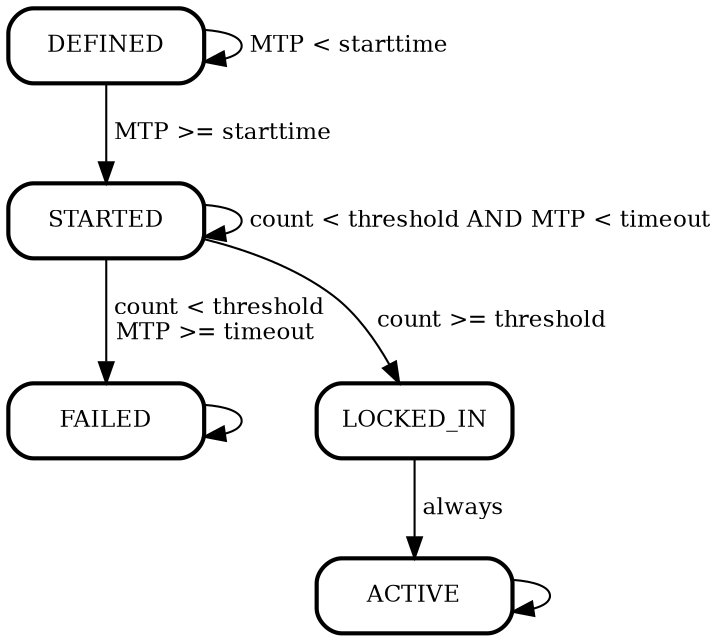 digraph {
  rankdir=TD;

  node [fontsize=11, fixedsize=true, width=1.3, shape=box, style="rounded,bold"];

  edge [fontsize=11];

  edge [weight = 100];
  "DEFINED" -> "STARTED" [label=" MTP >= starttime"];
  "STARTED" -> "FAILED" [label=" count < threshold\nMTP >= timeout"];
  "LOCKED_IN" -> "ACTIVE" [label=" always"];

  edge [weight = 1];
  "STARTED" -> "LOCKED_IN" [label="count >= threshold"];

  "FAILED" -> "LOCKED_IN" [style=invis];

  "DEFINED"-> "DEFINED" [label=" MTP < starttime"];
  "STARTED"-> "STARTED" [label=" count < threshold AND MTP < timeout"];
  "ACTIVE" -> "ACTIVE";
  "FAILED" -> "FAILED";

  "STARTED";
  "LOCKED_IN";
  "ACTIVE";
  "FAILED";

  { rank=same; "FAILED" "LOCKED_IN" }
  { rank=sink; "ACTIVE" }
}
